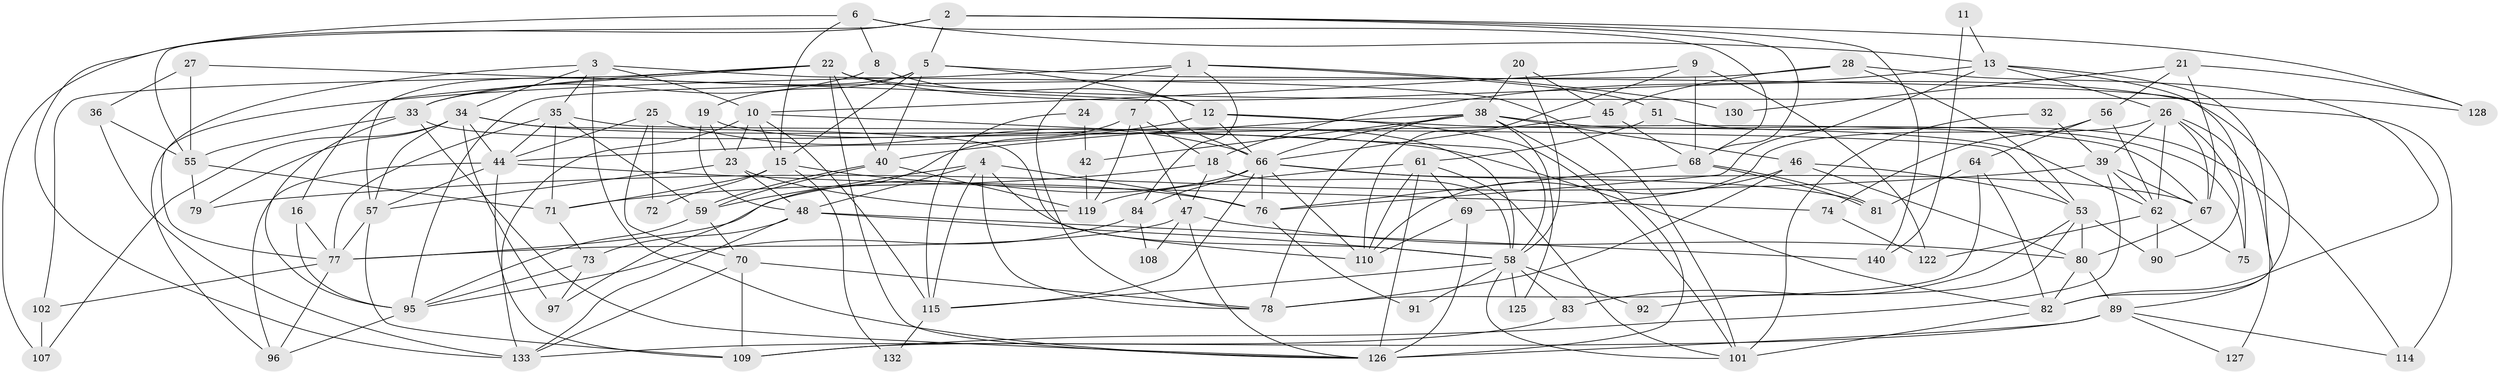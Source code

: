 // Generated by graph-tools (version 1.1) at 2025/24/03/03/25 07:24:00]
// undirected, 94 vertices, 231 edges
graph export_dot {
graph [start="1"]
  node [color=gray90,style=filled];
  1 [super="+99"];
  2;
  3 [super="+65"];
  4 [super="+54"];
  5 [super="+30"];
  6 [super="+103"];
  7 [super="+14"];
  8;
  9 [super="+29"];
  10 [super="+31"];
  11;
  12 [super="+117"];
  13 [super="+86"];
  15 [super="+17"];
  16 [super="+143"];
  18 [super="+52"];
  19 [super="+43"];
  20 [super="+85"];
  21;
  22 [super="+37"];
  23 [super="+142"];
  24;
  25 [super="+50"];
  26 [super="+49"];
  27 [super="+88"];
  28;
  32;
  33 [super="+120"];
  34 [super="+136"];
  35 [super="+41"];
  36;
  38 [super="+104"];
  39 [super="+141"];
  40 [super="+123"];
  42;
  44 [super="+63"];
  45;
  46 [super="+138"];
  47 [super="+116"];
  48;
  51;
  53 [super="+144"];
  55 [super="+93"];
  56;
  57 [super="+100"];
  58 [super="+87"];
  59 [super="+60"];
  61 [super="+112"];
  62 [super="+94"];
  64 [super="+111"];
  66 [super="+121"];
  67 [super="+113"];
  68 [super="+106"];
  69;
  70;
  71 [super="+118"];
  72;
  73;
  74;
  75;
  76 [super="+105"];
  77 [super="+124"];
  78 [super="+98"];
  79;
  80 [super="+135"];
  81;
  82;
  83;
  84;
  89 [super="+129"];
  90;
  91;
  92;
  95 [super="+137"];
  96;
  97;
  101;
  102;
  107;
  108;
  109 [super="+139"];
  110;
  114;
  115;
  119 [super="+134"];
  122;
  125;
  126 [super="+131"];
  127;
  128;
  130;
  132;
  133;
  140;
  1 -- 84;
  1 -- 51;
  1 -- 96;
  1 -- 130;
  1 -- 7;
  1 -- 78;
  2 -- 128;
  2 -- 68;
  2 -- 5;
  2 -- 55;
  2 -- 107;
  2 -- 140;
  3 -- 101;
  3 -- 34;
  3 -- 77;
  3 -- 35;
  3 -- 10;
  3 -- 126;
  4 -- 115;
  4 -- 48;
  4 -- 58;
  4 -- 76;
  4 -- 78;
  4 -- 59;
  5 -- 12;
  5 -- 19;
  5 -- 40;
  5 -- 15;
  5 -- 89;
  5 -- 16;
  6 -- 13;
  6 -- 15 [weight=2];
  6 -- 68;
  6 -- 133;
  6 -- 8;
  7 -- 119;
  7 -- 18;
  7 -- 97;
  7 -- 47;
  8 -- 12;
  8 -- 33;
  9 -- 10;
  9 -- 122;
  9 -- 68 [weight=2];
  9 -- 110;
  10 -- 115;
  10 -- 58;
  10 -- 23;
  10 -- 133;
  10 -- 15;
  11 -- 13;
  11 -- 140;
  12 -- 44;
  12 -- 101;
  12 -- 62;
  12 -- 66;
  13 -- 75;
  13 -- 76;
  13 -- 18;
  13 -- 82;
  13 -- 26;
  15 -- 132;
  15 -- 71;
  15 -- 72;
  15 -- 76;
  16 -- 95;
  16 -- 77;
  18 -- 47;
  18 -- 58;
  18 -- 71;
  19 -- 48;
  19 -- 58;
  19 -- 23;
  20 -- 58;
  20 -- 45;
  20 -- 38;
  21 -- 56;
  21 -- 128;
  21 -- 130;
  21 -- 67;
  22 -- 33;
  22 -- 128;
  22 -- 114;
  22 -- 102;
  22 -- 126;
  22 -- 40;
  22 -- 57;
  23 -- 48;
  23 -- 57 [weight=2];
  23 -- 119;
  24 -- 115;
  24 -- 42;
  25 -- 44 [weight=2];
  25 -- 72;
  25 -- 70;
  25 -- 66;
  26 -- 62;
  26 -- 110;
  26 -- 127;
  26 -- 67;
  26 -- 90;
  26 -- 39;
  27 -- 36;
  27 -- 66;
  27 -- 55;
  28 -- 82;
  28 -- 53;
  28 -- 45;
  28 -- 95;
  32 -- 101;
  32 -- 39;
  33 -- 67;
  33 -- 126;
  33 -- 55;
  33 -- 95;
  34 -- 97 [weight=2];
  34 -- 79;
  34 -- 110;
  34 -- 44;
  34 -- 82;
  34 -- 57;
  34 -- 107;
  35 -- 77;
  35 -- 44;
  35 -- 53;
  35 -- 59;
  35 -- 71;
  36 -- 133;
  36 -- 55;
  38 -- 126;
  38 -- 125;
  38 -- 40;
  38 -- 42;
  38 -- 75;
  38 -- 66;
  38 -- 78;
  38 -- 46;
  39 -- 79;
  39 -- 62;
  39 -- 67;
  39 -- 109;
  40 -- 59;
  40 -- 59;
  40 -- 119;
  42 -- 119;
  44 -- 109;
  44 -- 96;
  44 -- 74;
  44 -- 57;
  45 -- 68;
  45 -- 66;
  46 -- 78;
  46 -- 53;
  46 -- 69;
  46 -- 80;
  47 -- 80;
  47 -- 126;
  47 -- 108;
  47 -- 77;
  48 -- 58;
  48 -- 73;
  48 -- 133;
  48 -- 140;
  51 -- 61;
  51 -- 114;
  53 -- 83;
  53 -- 90;
  53 -- 80;
  53 -- 92;
  55 -- 71;
  55 -- 79;
  56 -- 62;
  56 -- 74;
  56 -- 64;
  57 -- 77;
  57 -- 109;
  58 -- 101;
  58 -- 115;
  58 -- 83;
  58 -- 91;
  58 -- 92;
  58 -- 125;
  59 -- 70;
  59 -- 95;
  61 -- 110;
  61 -- 69;
  61 -- 101;
  61 -- 126;
  61 -- 119;
  62 -- 122;
  62 -- 90;
  62 -- 75;
  64 -- 82;
  64 -- 81;
  64 -- 78;
  66 -- 84;
  66 -- 77;
  66 -- 76;
  66 -- 67;
  66 -- 110;
  66 -- 81;
  66 -- 115;
  67 -- 80;
  68 -- 81;
  68 -- 81;
  68 -- 76;
  69 -- 110;
  69 -- 126 [weight=2];
  70 -- 133;
  70 -- 78;
  70 -- 109;
  71 -- 73;
  73 -- 95;
  73 -- 97;
  74 -- 122;
  76 -- 91;
  77 -- 96;
  77 -- 102;
  80 -- 82;
  80 -- 89;
  82 -- 101;
  83 -- 109;
  84 -- 108;
  84 -- 95;
  89 -- 127;
  89 -- 126;
  89 -- 114;
  89 -- 133;
  95 -- 96;
  102 -- 107;
  115 -- 132;
}
